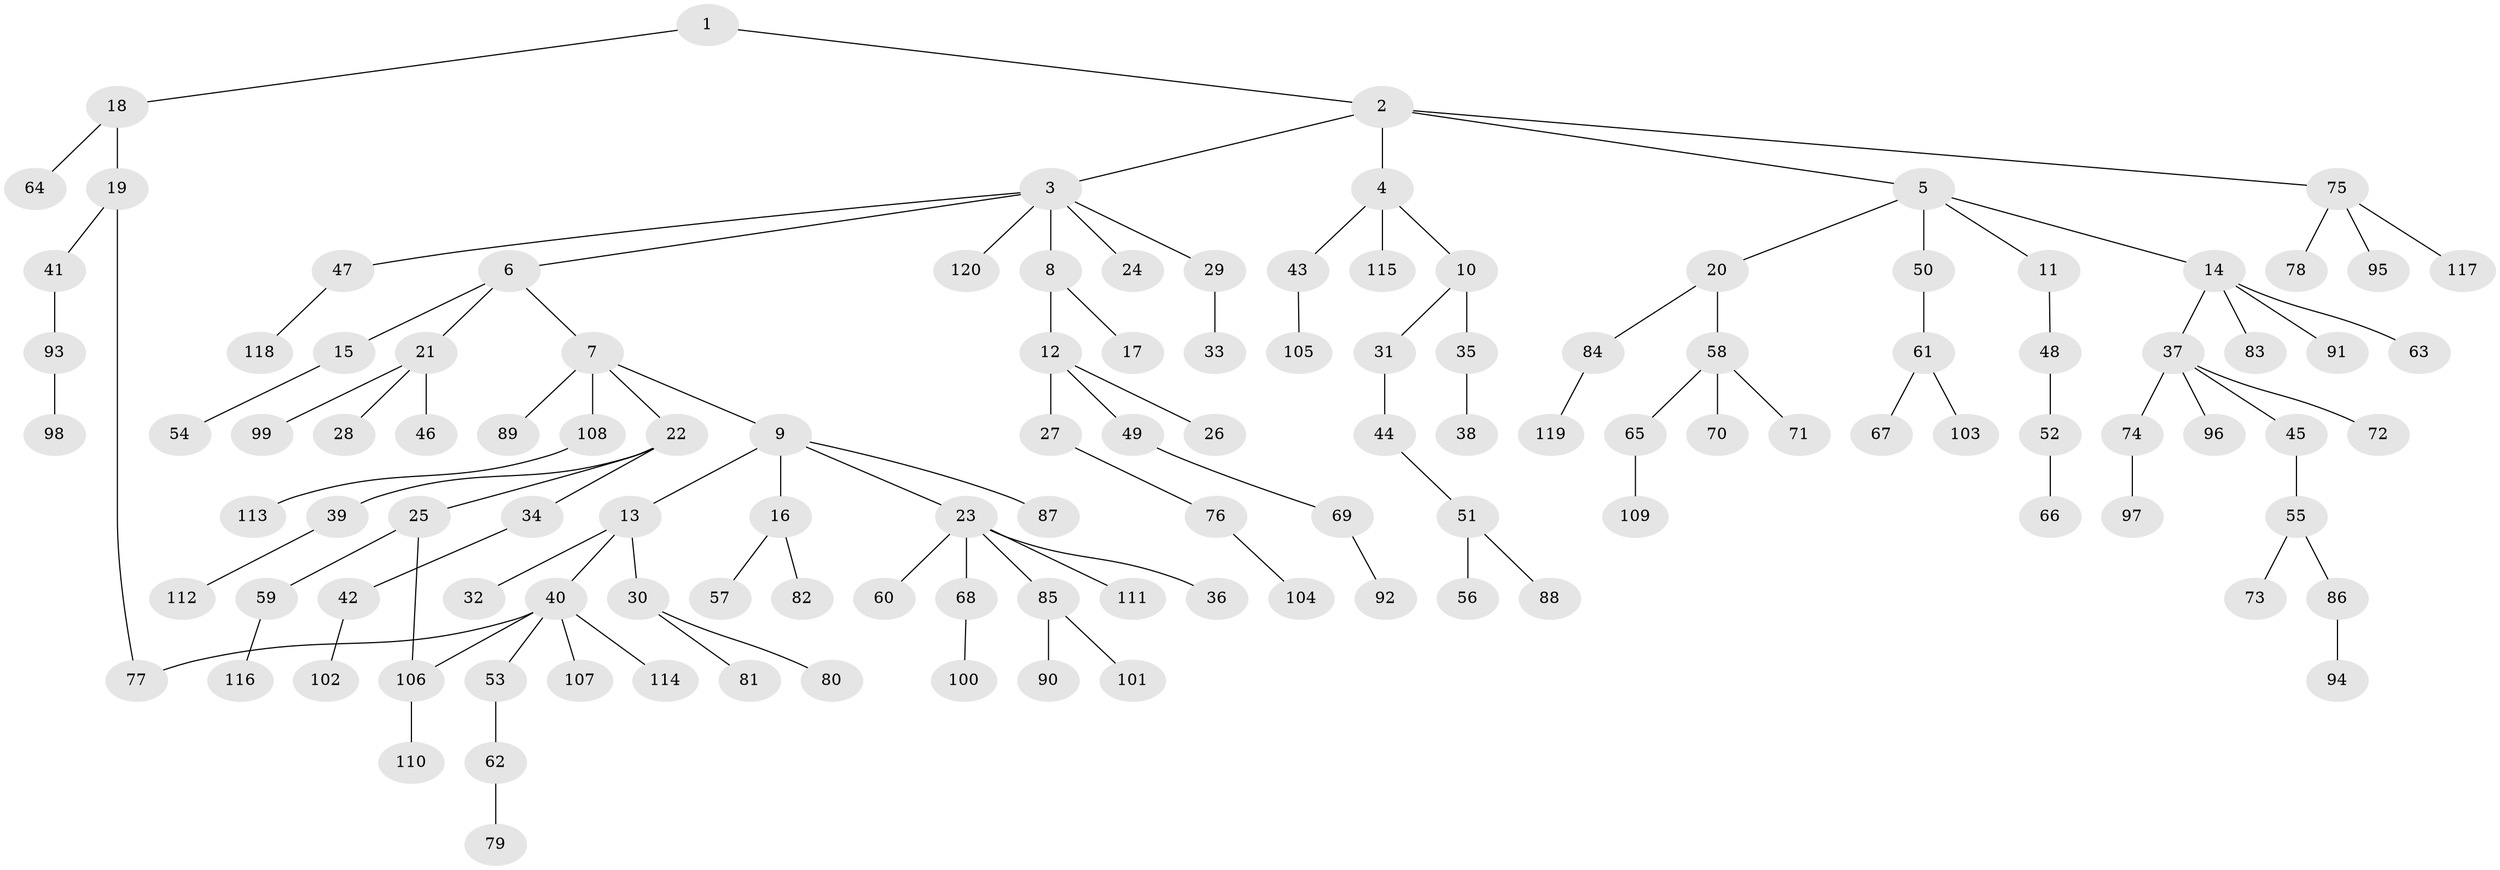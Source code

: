 // coarse degree distribution, {5: 0.0684931506849315, 6: 0.0136986301369863, 4: 0.0684931506849315, 2: 0.2328767123287671, 3: 0.1232876712328767, 1: 0.4931506849315068}
// Generated by graph-tools (version 1.1) at 2025/36/03/04/25 23:36:04]
// undirected, 120 vertices, 121 edges
graph export_dot {
  node [color=gray90,style=filled];
  1;
  2;
  3;
  4;
  5;
  6;
  7;
  8;
  9;
  10;
  11;
  12;
  13;
  14;
  15;
  16;
  17;
  18;
  19;
  20;
  21;
  22;
  23;
  24;
  25;
  26;
  27;
  28;
  29;
  30;
  31;
  32;
  33;
  34;
  35;
  36;
  37;
  38;
  39;
  40;
  41;
  42;
  43;
  44;
  45;
  46;
  47;
  48;
  49;
  50;
  51;
  52;
  53;
  54;
  55;
  56;
  57;
  58;
  59;
  60;
  61;
  62;
  63;
  64;
  65;
  66;
  67;
  68;
  69;
  70;
  71;
  72;
  73;
  74;
  75;
  76;
  77;
  78;
  79;
  80;
  81;
  82;
  83;
  84;
  85;
  86;
  87;
  88;
  89;
  90;
  91;
  92;
  93;
  94;
  95;
  96;
  97;
  98;
  99;
  100;
  101;
  102;
  103;
  104;
  105;
  106;
  107;
  108;
  109;
  110;
  111;
  112;
  113;
  114;
  115;
  116;
  117;
  118;
  119;
  120;
  1 -- 2;
  1 -- 18;
  2 -- 3;
  2 -- 4;
  2 -- 5;
  2 -- 75;
  3 -- 6;
  3 -- 8;
  3 -- 24;
  3 -- 29;
  3 -- 47;
  3 -- 120;
  4 -- 10;
  4 -- 43;
  4 -- 115;
  5 -- 11;
  5 -- 14;
  5 -- 20;
  5 -- 50;
  6 -- 7;
  6 -- 15;
  6 -- 21;
  7 -- 9;
  7 -- 22;
  7 -- 89;
  7 -- 108;
  8 -- 12;
  8 -- 17;
  9 -- 13;
  9 -- 16;
  9 -- 23;
  9 -- 87;
  10 -- 31;
  10 -- 35;
  11 -- 48;
  12 -- 26;
  12 -- 27;
  12 -- 49;
  13 -- 30;
  13 -- 32;
  13 -- 40;
  14 -- 37;
  14 -- 63;
  14 -- 83;
  14 -- 91;
  15 -- 54;
  16 -- 57;
  16 -- 82;
  18 -- 19;
  18 -- 64;
  19 -- 41;
  19 -- 77;
  20 -- 58;
  20 -- 84;
  21 -- 28;
  21 -- 46;
  21 -- 99;
  22 -- 25;
  22 -- 34;
  22 -- 39;
  23 -- 36;
  23 -- 60;
  23 -- 68;
  23 -- 85;
  23 -- 111;
  25 -- 59;
  25 -- 106;
  27 -- 76;
  29 -- 33;
  30 -- 80;
  30 -- 81;
  31 -- 44;
  34 -- 42;
  35 -- 38;
  37 -- 45;
  37 -- 72;
  37 -- 74;
  37 -- 96;
  39 -- 112;
  40 -- 53;
  40 -- 107;
  40 -- 114;
  40 -- 106;
  40 -- 77;
  41 -- 93;
  42 -- 102;
  43 -- 105;
  44 -- 51;
  45 -- 55;
  47 -- 118;
  48 -- 52;
  49 -- 69;
  50 -- 61;
  51 -- 56;
  51 -- 88;
  52 -- 66;
  53 -- 62;
  55 -- 73;
  55 -- 86;
  58 -- 65;
  58 -- 70;
  58 -- 71;
  59 -- 116;
  61 -- 67;
  61 -- 103;
  62 -- 79;
  65 -- 109;
  68 -- 100;
  69 -- 92;
  74 -- 97;
  75 -- 78;
  75 -- 95;
  75 -- 117;
  76 -- 104;
  84 -- 119;
  85 -- 90;
  85 -- 101;
  86 -- 94;
  93 -- 98;
  106 -- 110;
  108 -- 113;
}
